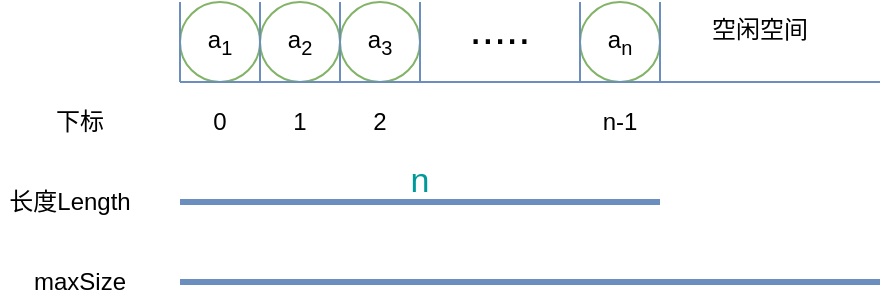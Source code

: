 <mxfile version="11.1.4" type="device"><diagram id="1DFb6ljBTUccUIsMyN4Y" name="Page-1"><mxGraphModel dx="946" dy="605" grid="1" gridSize="10" guides="1" tooltips="1" connect="1" arrows="1" fold="1" page="1" pageScale="1" pageWidth="827" pageHeight="1169" math="0" shadow="0"><root><mxCell id="0"/><mxCell id="1" parent="0"/><mxCell id="m3aEupjSLXp6-U9ATIhx-1" value="a&lt;sub&gt;1&lt;/sub&gt;" style="ellipse;whiteSpace=wrap;html=1;aspect=fixed;fillColor=none;strokeColor=#82b366;" vertex="1" parent="1"><mxGeometry x="280" y="120" width="40" height="40" as="geometry"/></mxCell><mxCell id="m3aEupjSLXp6-U9ATIhx-2" value="a&lt;sub&gt;2&lt;/sub&gt;" style="ellipse;whiteSpace=wrap;html=1;aspect=fixed;fillColor=none;strokeColor=#82b366;" vertex="1" parent="1"><mxGeometry x="320" y="120" width="40" height="40" as="geometry"/></mxCell><mxCell id="m3aEupjSLXp6-U9ATIhx-3" value="a&lt;sub&gt;3&lt;/sub&gt;" style="ellipse;whiteSpace=wrap;html=1;aspect=fixed;fillColor=none;strokeColor=#82b366;" vertex="1" parent="1"><mxGeometry x="360" y="120" width="40" height="40" as="geometry"/></mxCell><mxCell id="m3aEupjSLXp6-U9ATIhx-6" value="a&lt;sub&gt;n&lt;/sub&gt;" style="ellipse;whiteSpace=wrap;html=1;aspect=fixed;fillColor=none;strokeColor=#82b366;" vertex="1" parent="1"><mxGeometry x="480" y="120" width="40" height="40" as="geometry"/></mxCell><mxCell id="m3aEupjSLXp6-U9ATIhx-7" value="....." style="text;html=1;strokeColor=none;fillColor=none;align=center;verticalAlign=middle;whiteSpace=wrap;rounded=0;fontSize=22;" vertex="1" parent="1"><mxGeometry x="420" y="124" width="40" height="20" as="geometry"/></mxCell><mxCell id="m3aEupjSLXp6-U9ATIhx-9" value="" style="endArrow=none;html=1;fontSize=22;fillColor=#dae8fc;strokeColor=#6c8ebf;" edge="1" parent="1"><mxGeometry width="50" height="50" relative="1" as="geometry"><mxPoint x="280" y="160" as="sourcePoint"/><mxPoint x="630" y="160" as="targetPoint"/></mxGeometry></mxCell><mxCell id="m3aEupjSLXp6-U9ATIhx-13" value="" style="endArrow=none;html=1;fontSize=22;fillColor=#dae8fc;strokeColor=#6c8ebf;" edge="1" parent="1"><mxGeometry width="50" height="50" relative="1" as="geometry"><mxPoint x="280" y="120" as="sourcePoint"/><mxPoint x="280" y="160" as="targetPoint"/></mxGeometry></mxCell><mxCell id="m3aEupjSLXp6-U9ATIhx-14" value="" style="endArrow=none;html=1;fontSize=22;fillColor=#dae8fc;strokeColor=#6c8ebf;" edge="1" parent="1"><mxGeometry width="50" height="50" relative="1" as="geometry"><mxPoint x="320" y="120" as="sourcePoint"/><mxPoint x="320" y="160" as="targetPoint"/></mxGeometry></mxCell><mxCell id="m3aEupjSLXp6-U9ATIhx-15" value="" style="endArrow=none;html=1;fontSize=22;fillColor=#dae8fc;strokeColor=#6c8ebf;" edge="1" parent="1"><mxGeometry width="50" height="50" relative="1" as="geometry"><mxPoint x="360" y="120" as="sourcePoint"/><mxPoint x="360" y="160" as="targetPoint"/></mxGeometry></mxCell><mxCell id="m3aEupjSLXp6-U9ATIhx-16" value="" style="endArrow=none;html=1;fontSize=22;fillColor=#dae8fc;strokeColor=#6c8ebf;" edge="1" parent="1"><mxGeometry width="50" height="50" relative="1" as="geometry"><mxPoint x="400" y="120" as="sourcePoint"/><mxPoint x="400" y="160" as="targetPoint"/></mxGeometry></mxCell><mxCell id="m3aEupjSLXp6-U9ATIhx-17" value="" style="endArrow=none;html=1;fontSize=22;fillColor=#dae8fc;strokeColor=#6c8ebf;" edge="1" parent="1"><mxGeometry width="50" height="50" relative="1" as="geometry"><mxPoint x="480" y="120" as="sourcePoint"/><mxPoint x="480" y="160" as="targetPoint"/></mxGeometry></mxCell><mxCell id="m3aEupjSLXp6-U9ATIhx-18" value="" style="endArrow=none;html=1;fontSize=22;fillColor=#dae8fc;strokeColor=#6c8ebf;" edge="1" parent="1"><mxGeometry width="50" height="50" relative="1" as="geometry"><mxPoint x="520" y="120" as="sourcePoint"/><mxPoint x="520" y="160" as="targetPoint"/></mxGeometry></mxCell><mxCell id="m3aEupjSLXp6-U9ATIhx-19" value="空闲空间" style="text;html=1;strokeColor=none;fillColor=none;align=center;verticalAlign=middle;whiteSpace=wrap;rounded=0;fontSize=12;" vertex="1" parent="1"><mxGeometry x="540" y="124" width="60" height="20" as="geometry"/></mxCell><mxCell id="m3aEupjSLXp6-U9ATIhx-20" value="下标" style="text;html=1;strokeColor=none;fillColor=none;align=center;verticalAlign=middle;whiteSpace=wrap;rounded=0;fontSize=12;" vertex="1" parent="1"><mxGeometry x="200" y="170" width="60" height="20" as="geometry"/></mxCell><mxCell id="m3aEupjSLXp6-U9ATIhx-21" value="0" style="text;html=1;strokeColor=none;fillColor=none;align=center;verticalAlign=middle;whiteSpace=wrap;rounded=0;fontSize=12;" vertex="1" parent="1"><mxGeometry x="280" y="170" width="40" height="20" as="geometry"/></mxCell><mxCell id="m3aEupjSLXp6-U9ATIhx-22" value="1" style="text;html=1;strokeColor=none;fillColor=none;align=center;verticalAlign=middle;whiteSpace=wrap;rounded=0;fontSize=12;" vertex="1" parent="1"><mxGeometry x="320" y="170" width="40" height="20" as="geometry"/></mxCell><mxCell id="m3aEupjSLXp6-U9ATIhx-23" value="2" style="text;html=1;strokeColor=none;fillColor=none;align=center;verticalAlign=middle;whiteSpace=wrap;rounded=0;fontSize=12;" vertex="1" parent="1"><mxGeometry x="360" y="170" width="40" height="20" as="geometry"/></mxCell><mxCell id="m3aEupjSLXp6-U9ATIhx-24" value="n-1" style="text;html=1;strokeColor=none;fillColor=none;align=center;verticalAlign=middle;whiteSpace=wrap;rounded=0;fontSize=12;" vertex="1" parent="1"><mxGeometry x="480" y="170" width="40" height="20" as="geometry"/></mxCell><mxCell id="m3aEupjSLXp6-U9ATIhx-25" value="长度Length" style="text;html=1;strokeColor=none;fillColor=none;align=center;verticalAlign=middle;whiteSpace=wrap;rounded=0;fontSize=12;" vertex="1" parent="1"><mxGeometry x="190" y="210" width="70" height="20" as="geometry"/></mxCell><mxCell id="m3aEupjSLXp6-U9ATIhx-26" value="" style="endArrow=none;html=1;fontSize=22;fillColor=#dae8fc;strokeColor=#6c8ebf;strokeWidth=3;" edge="1" parent="1"><mxGeometry width="50" height="50" relative="1" as="geometry"><mxPoint x="280" y="220" as="sourcePoint"/><mxPoint x="520" y="220" as="targetPoint"/></mxGeometry></mxCell><mxCell id="m3aEupjSLXp6-U9ATIhx-27" value="n" style="text;html=1;align=center;verticalAlign=middle;whiteSpace=wrap;rounded=0;fontSize=17;fontColor=#009999;" vertex="1" parent="1"><mxGeometry x="370" y="200" width="60" height="20" as="geometry"/></mxCell><mxCell id="m3aEupjSLXp6-U9ATIhx-31" value="maxSize" style="text;html=1;strokeColor=none;fillColor=none;align=center;verticalAlign=middle;whiteSpace=wrap;rounded=0;fontSize=12;" vertex="1" parent="1"><mxGeometry x="200" y="250" width="60" height="20" as="geometry"/></mxCell><mxCell id="m3aEupjSLXp6-U9ATIhx-33" value="" style="endArrow=none;html=1;fontSize=22;fillColor=#dae8fc;strokeColor=#6c8ebf;strokeWidth=3;" edge="1" parent="1"><mxGeometry width="50" height="50" relative="1" as="geometry"><mxPoint x="280" y="260" as="sourcePoint"/><mxPoint x="630" y="260" as="targetPoint"/></mxGeometry></mxCell></root></mxGraphModel></diagram></mxfile>